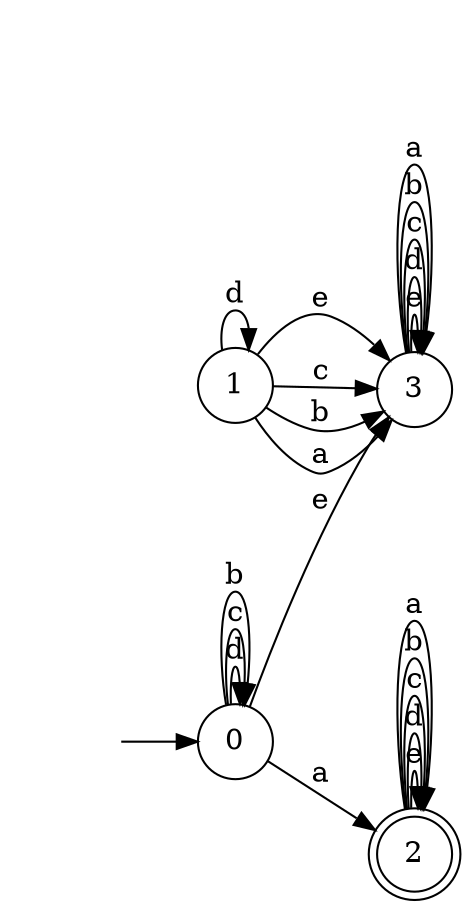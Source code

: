 digraph {
  rankdir=LR;
  0 [label="0", shape = circle];
  0 -> 3 [label="e"];
  0 -> 0 [label="d"];
  0 -> 0 [label="c"];
  0 -> 0 [label="b"];
  0 -> 2 [label="a"];
  1 [label="1", shape = circle];
  1 -> 3 [label="e"];
  1 -> 1 [label="d"];
  1 -> 3 [label="c"];
  1 -> 3 [label="b"];
  1 -> 3 [label="a"];
  2 [label="2", shape = doublecircle];
  2 -> 2 [label="e"];
  2 -> 2 [label="d"];
  2 -> 2 [label="c"];
  2 -> 2 [label="b"];
  2 -> 2 [label="a"];
  3 [label="3", shape = circle];
  3 -> 3 [label="e"];
  3 -> 3 [label="d"];
  3 -> 3 [label="c"];
  3 -> 3 [label="b"];
  3 -> 3 [label="a"];
  4 [label="", shape = plaintext];
  4 -> 0 [label=""];
}
